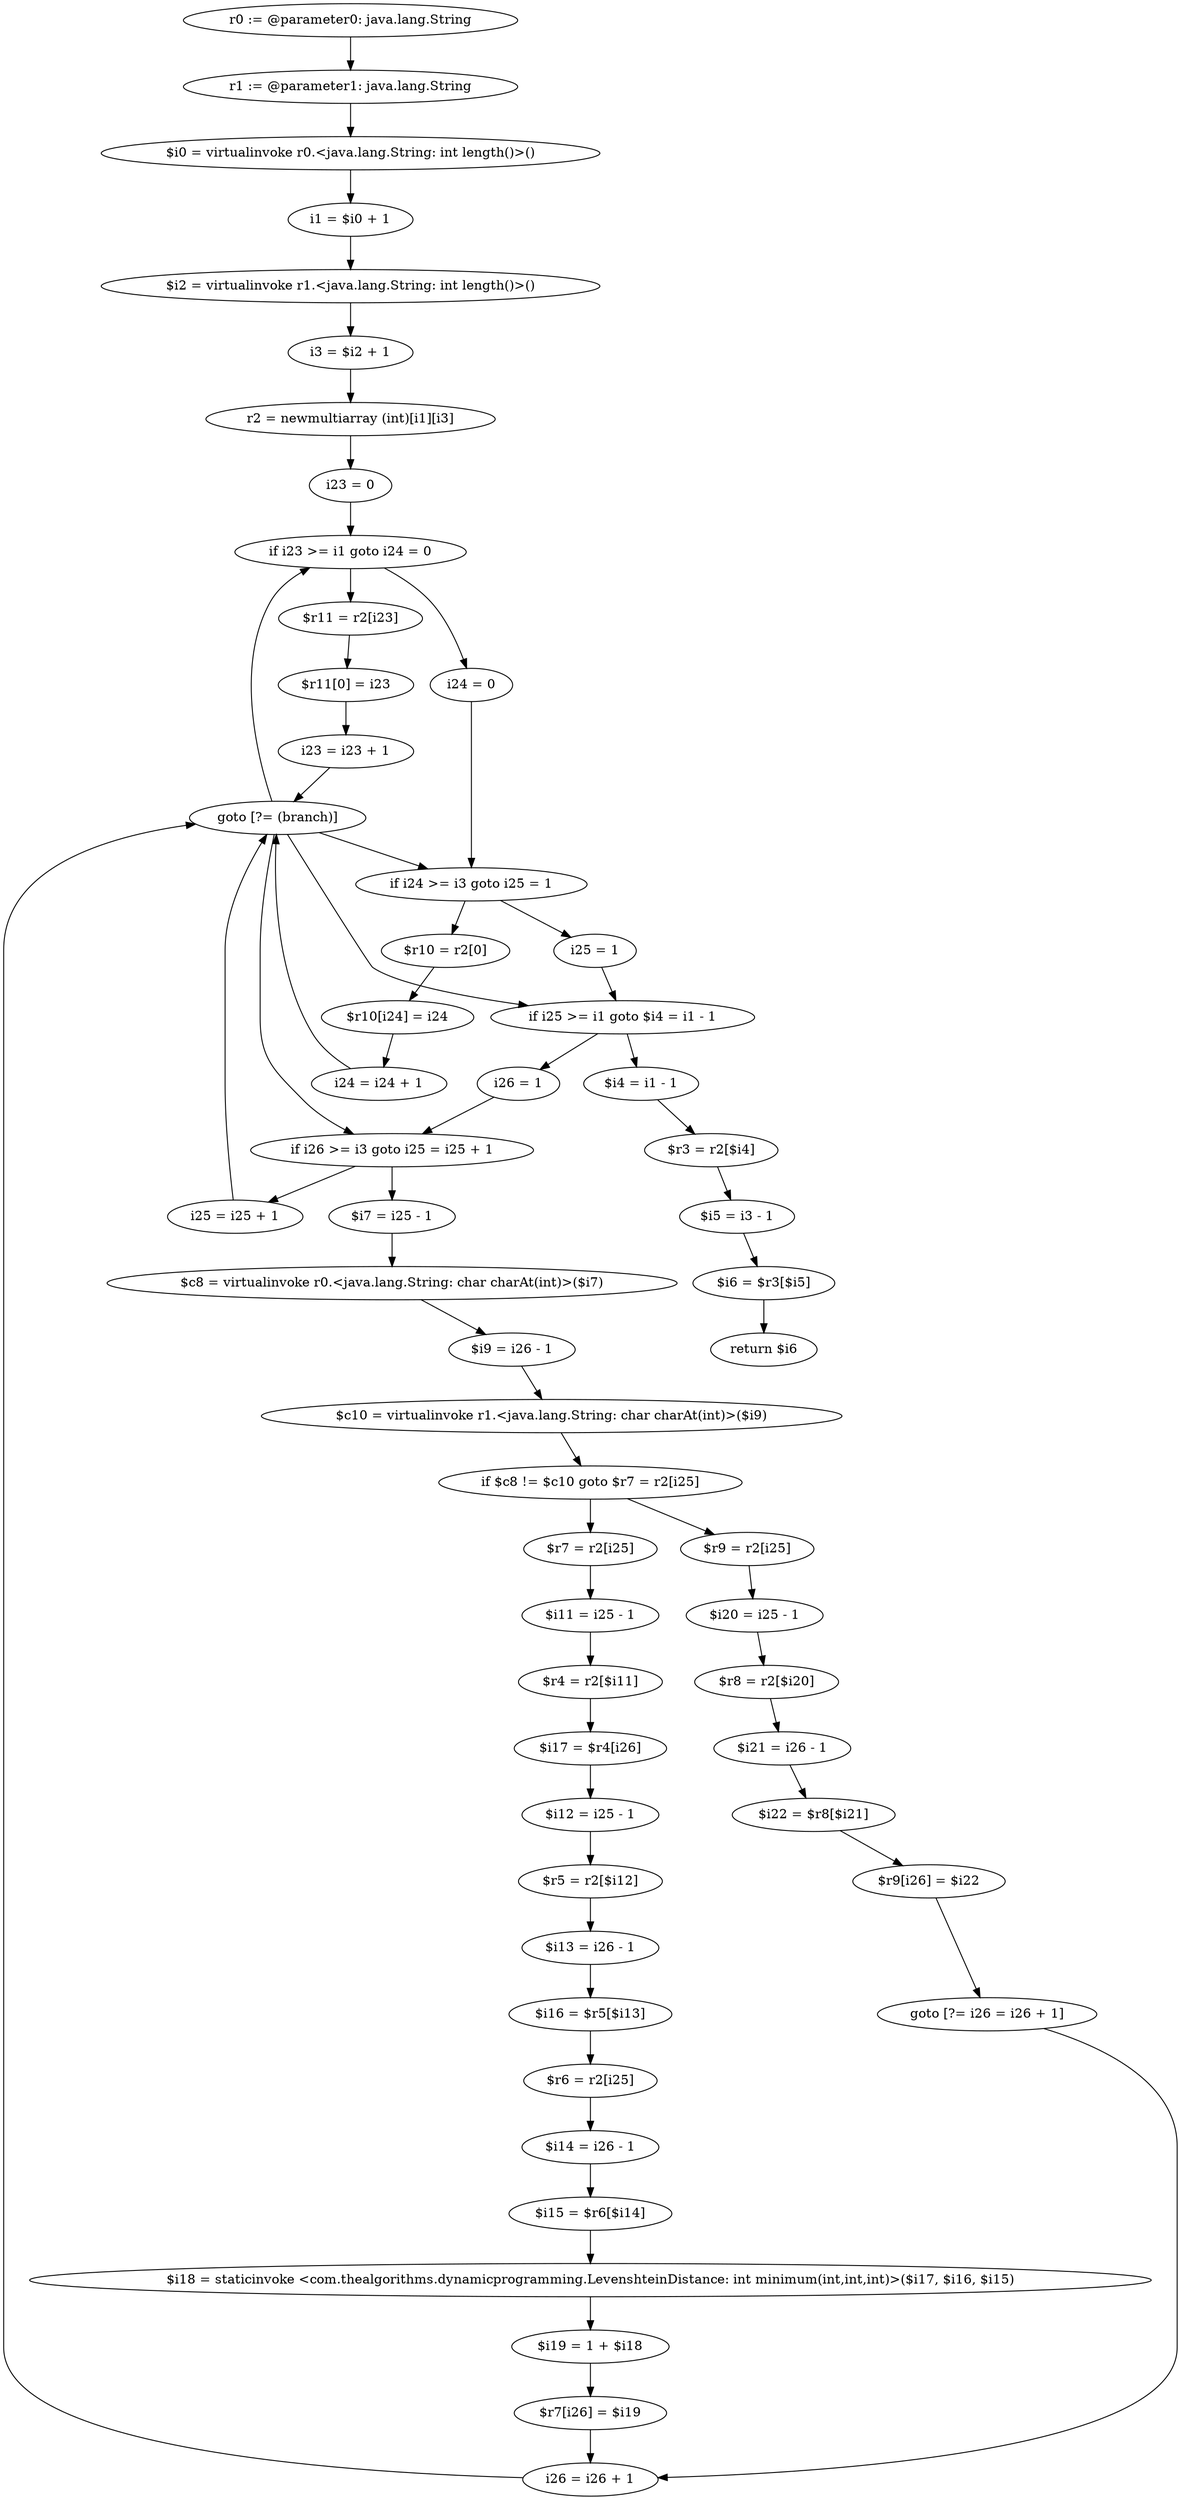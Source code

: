 digraph "unitGraph" {
    "r0 := @parameter0: java.lang.String"
    "r1 := @parameter1: java.lang.String"
    "$i0 = virtualinvoke r0.<java.lang.String: int length()>()"
    "i1 = $i0 + 1"
    "$i2 = virtualinvoke r1.<java.lang.String: int length()>()"
    "i3 = $i2 + 1"
    "r2 = newmultiarray (int)[i1][i3]"
    "i23 = 0"
    "if i23 >= i1 goto i24 = 0"
    "$r11 = r2[i23]"
    "$r11[0] = i23"
    "i23 = i23 + 1"
    "goto [?= (branch)]"
    "i24 = 0"
    "if i24 >= i3 goto i25 = 1"
    "$r10 = r2[0]"
    "$r10[i24] = i24"
    "i24 = i24 + 1"
    "i25 = 1"
    "if i25 >= i1 goto $i4 = i1 - 1"
    "i26 = 1"
    "if i26 >= i3 goto i25 = i25 + 1"
    "$i7 = i25 - 1"
    "$c8 = virtualinvoke r0.<java.lang.String: char charAt(int)>($i7)"
    "$i9 = i26 - 1"
    "$c10 = virtualinvoke r1.<java.lang.String: char charAt(int)>($i9)"
    "if $c8 != $c10 goto $r7 = r2[i25]"
    "$r9 = r2[i25]"
    "$i20 = i25 - 1"
    "$r8 = r2[$i20]"
    "$i21 = i26 - 1"
    "$i22 = $r8[$i21]"
    "$r9[i26] = $i22"
    "goto [?= i26 = i26 + 1]"
    "$r7 = r2[i25]"
    "$i11 = i25 - 1"
    "$r4 = r2[$i11]"
    "$i17 = $r4[i26]"
    "$i12 = i25 - 1"
    "$r5 = r2[$i12]"
    "$i13 = i26 - 1"
    "$i16 = $r5[$i13]"
    "$r6 = r2[i25]"
    "$i14 = i26 - 1"
    "$i15 = $r6[$i14]"
    "$i18 = staticinvoke <com.thealgorithms.dynamicprogramming.LevenshteinDistance: int minimum(int,int,int)>($i17, $i16, $i15)"
    "$i19 = 1 + $i18"
    "$r7[i26] = $i19"
    "i26 = i26 + 1"
    "i25 = i25 + 1"
    "$i4 = i1 - 1"
    "$r3 = r2[$i4]"
    "$i5 = i3 - 1"
    "$i6 = $r3[$i5]"
    "return $i6"
    "r0 := @parameter0: java.lang.String"->"r1 := @parameter1: java.lang.String";
    "r1 := @parameter1: java.lang.String"->"$i0 = virtualinvoke r0.<java.lang.String: int length()>()";
    "$i0 = virtualinvoke r0.<java.lang.String: int length()>()"->"i1 = $i0 + 1";
    "i1 = $i0 + 1"->"$i2 = virtualinvoke r1.<java.lang.String: int length()>()";
    "$i2 = virtualinvoke r1.<java.lang.String: int length()>()"->"i3 = $i2 + 1";
    "i3 = $i2 + 1"->"r2 = newmultiarray (int)[i1][i3]";
    "r2 = newmultiarray (int)[i1][i3]"->"i23 = 0";
    "i23 = 0"->"if i23 >= i1 goto i24 = 0";
    "if i23 >= i1 goto i24 = 0"->"$r11 = r2[i23]";
    "if i23 >= i1 goto i24 = 0"->"i24 = 0";
    "$r11 = r2[i23]"->"$r11[0] = i23";
    "$r11[0] = i23"->"i23 = i23 + 1";
    "i23 = i23 + 1"->"goto [?= (branch)]";
    "goto [?= (branch)]"->"if i23 >= i1 goto i24 = 0";
    "i24 = 0"->"if i24 >= i3 goto i25 = 1";
    "if i24 >= i3 goto i25 = 1"->"$r10 = r2[0]";
    "if i24 >= i3 goto i25 = 1"->"i25 = 1";
    "$r10 = r2[0]"->"$r10[i24] = i24";
    "$r10[i24] = i24"->"i24 = i24 + 1";
    "i24 = i24 + 1"->"goto [?= (branch)]";
    "goto [?= (branch)]"->"if i24 >= i3 goto i25 = 1";
    "i25 = 1"->"if i25 >= i1 goto $i4 = i1 - 1";
    "if i25 >= i1 goto $i4 = i1 - 1"->"i26 = 1";
    "if i25 >= i1 goto $i4 = i1 - 1"->"$i4 = i1 - 1";
    "i26 = 1"->"if i26 >= i3 goto i25 = i25 + 1";
    "if i26 >= i3 goto i25 = i25 + 1"->"$i7 = i25 - 1";
    "if i26 >= i3 goto i25 = i25 + 1"->"i25 = i25 + 1";
    "$i7 = i25 - 1"->"$c8 = virtualinvoke r0.<java.lang.String: char charAt(int)>($i7)";
    "$c8 = virtualinvoke r0.<java.lang.String: char charAt(int)>($i7)"->"$i9 = i26 - 1";
    "$i9 = i26 - 1"->"$c10 = virtualinvoke r1.<java.lang.String: char charAt(int)>($i9)";
    "$c10 = virtualinvoke r1.<java.lang.String: char charAt(int)>($i9)"->"if $c8 != $c10 goto $r7 = r2[i25]";
    "if $c8 != $c10 goto $r7 = r2[i25]"->"$r9 = r2[i25]";
    "if $c8 != $c10 goto $r7 = r2[i25]"->"$r7 = r2[i25]";
    "$r9 = r2[i25]"->"$i20 = i25 - 1";
    "$i20 = i25 - 1"->"$r8 = r2[$i20]";
    "$r8 = r2[$i20]"->"$i21 = i26 - 1";
    "$i21 = i26 - 1"->"$i22 = $r8[$i21]";
    "$i22 = $r8[$i21]"->"$r9[i26] = $i22";
    "$r9[i26] = $i22"->"goto [?= i26 = i26 + 1]";
    "goto [?= i26 = i26 + 1]"->"i26 = i26 + 1";
    "$r7 = r2[i25]"->"$i11 = i25 - 1";
    "$i11 = i25 - 1"->"$r4 = r2[$i11]";
    "$r4 = r2[$i11]"->"$i17 = $r4[i26]";
    "$i17 = $r4[i26]"->"$i12 = i25 - 1";
    "$i12 = i25 - 1"->"$r5 = r2[$i12]";
    "$r5 = r2[$i12]"->"$i13 = i26 - 1";
    "$i13 = i26 - 1"->"$i16 = $r5[$i13]";
    "$i16 = $r5[$i13]"->"$r6 = r2[i25]";
    "$r6 = r2[i25]"->"$i14 = i26 - 1";
    "$i14 = i26 - 1"->"$i15 = $r6[$i14]";
    "$i15 = $r6[$i14]"->"$i18 = staticinvoke <com.thealgorithms.dynamicprogramming.LevenshteinDistance: int minimum(int,int,int)>($i17, $i16, $i15)";
    "$i18 = staticinvoke <com.thealgorithms.dynamicprogramming.LevenshteinDistance: int minimum(int,int,int)>($i17, $i16, $i15)"->"$i19 = 1 + $i18";
    "$i19 = 1 + $i18"->"$r7[i26] = $i19";
    "$r7[i26] = $i19"->"i26 = i26 + 1";
    "i26 = i26 + 1"->"goto [?= (branch)]";
    "goto [?= (branch)]"->"if i26 >= i3 goto i25 = i25 + 1";
    "i25 = i25 + 1"->"goto [?= (branch)]";
    "goto [?= (branch)]"->"if i25 >= i1 goto $i4 = i1 - 1";
    "$i4 = i1 - 1"->"$r3 = r2[$i4]";
    "$r3 = r2[$i4]"->"$i5 = i3 - 1";
    "$i5 = i3 - 1"->"$i6 = $r3[$i5]";
    "$i6 = $r3[$i5]"->"return $i6";
}
